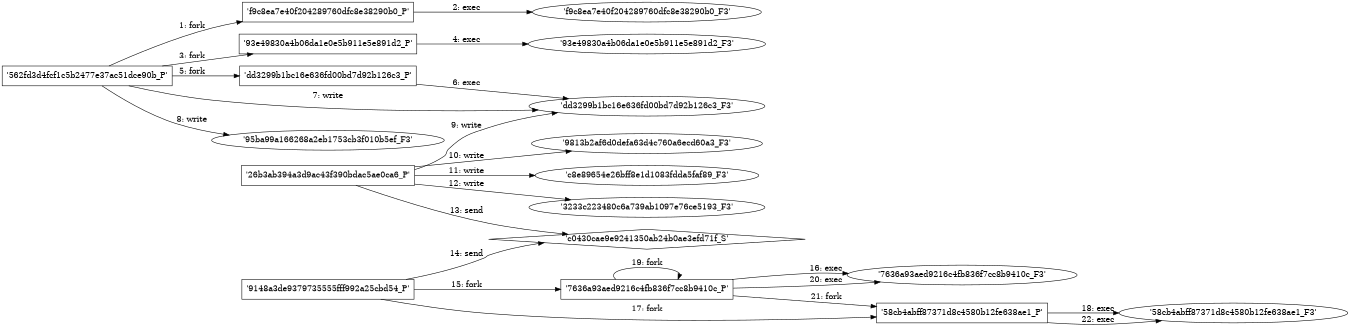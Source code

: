 digraph "D:\Learning\Paper\apt\基于CTI的攻击预警\Dataset\攻击图\ASGfromALLCTI\Indictments Put Chinese Espionage Group in the Spotlight.dot" {
rankdir="LR"
size="9"
fixedsize="false"
splines="true"
nodesep=0.3
ranksep=0
fontsize=10
overlap="scalexy"
engine= "neato"
	"'562fd3d4fcf1c5b2477e37ac51dce90b_P'" [node_type=Process shape=box]
	"'f9c8ea7e40f204289760dfc8e38290b0_P'" [node_type=Process shape=box]
	"'562fd3d4fcf1c5b2477e37ac51dce90b_P'" -> "'f9c8ea7e40f204289760dfc8e38290b0_P'" [label="1: fork"]
	"'f9c8ea7e40f204289760dfc8e38290b0_P'" [node_type=Process shape=box]
	"'f9c8ea7e40f204289760dfc8e38290b0_F3'" [node_type=File shape=ellipse]
	"'f9c8ea7e40f204289760dfc8e38290b0_P'" -> "'f9c8ea7e40f204289760dfc8e38290b0_F3'" [label="2: exec"]
	"'562fd3d4fcf1c5b2477e37ac51dce90b_P'" [node_type=Process shape=box]
	"'93e49830a4b06da1e0e5b911e5e891d2_P'" [node_type=Process shape=box]
	"'562fd3d4fcf1c5b2477e37ac51dce90b_P'" -> "'93e49830a4b06da1e0e5b911e5e891d2_P'" [label="3: fork"]
	"'93e49830a4b06da1e0e5b911e5e891d2_P'" [node_type=Process shape=box]
	"'93e49830a4b06da1e0e5b911e5e891d2_F3'" [node_type=File shape=ellipse]
	"'93e49830a4b06da1e0e5b911e5e891d2_P'" -> "'93e49830a4b06da1e0e5b911e5e891d2_F3'" [label="4: exec"]
	"'562fd3d4fcf1c5b2477e37ac51dce90b_P'" [node_type=Process shape=box]
	"'dd3299b1bc16e636fd00bd7d92b126c3_P'" [node_type=Process shape=box]
	"'562fd3d4fcf1c5b2477e37ac51dce90b_P'" -> "'dd3299b1bc16e636fd00bd7d92b126c3_P'" [label="5: fork"]
	"'dd3299b1bc16e636fd00bd7d92b126c3_P'" [node_type=Process shape=box]
	"'dd3299b1bc16e636fd00bd7d92b126c3_F3'" [node_type=File shape=ellipse]
	"'dd3299b1bc16e636fd00bd7d92b126c3_P'" -> "'dd3299b1bc16e636fd00bd7d92b126c3_F3'" [label="6: exec"]
	"'dd3299b1bc16e636fd00bd7d92b126c3_F3'" [node_type=file shape=ellipse]
	"'562fd3d4fcf1c5b2477e37ac51dce90b_P'" [node_type=Process shape=box]
	"'562fd3d4fcf1c5b2477e37ac51dce90b_P'" -> "'dd3299b1bc16e636fd00bd7d92b126c3_F3'" [label="7: write"]
	"'95ba99a166268a2eb1753cb3f010b5ef_F3'" [node_type=file shape=ellipse]
	"'562fd3d4fcf1c5b2477e37ac51dce90b_P'" [node_type=Process shape=box]
	"'562fd3d4fcf1c5b2477e37ac51dce90b_P'" -> "'95ba99a166268a2eb1753cb3f010b5ef_F3'" [label="8: write"]
	"'dd3299b1bc16e636fd00bd7d92b126c3_F3'" [node_type=file shape=ellipse]
	"'26b3ab394a3d9ac43f390bdac5ae0ca6_P'" [node_type=Process shape=box]
	"'26b3ab394a3d9ac43f390bdac5ae0ca6_P'" -> "'dd3299b1bc16e636fd00bd7d92b126c3_F3'" [label="9: write"]
	"'9813b2af6d0defa63d4c760a6ecd60a3_F3'" [node_type=file shape=ellipse]
	"'26b3ab394a3d9ac43f390bdac5ae0ca6_P'" [node_type=Process shape=box]
	"'26b3ab394a3d9ac43f390bdac5ae0ca6_P'" -> "'9813b2af6d0defa63d4c760a6ecd60a3_F3'" [label="10: write"]
	"'c8e89654e26bff8e1d1083fdda5faf89_F3'" [node_type=file shape=ellipse]
	"'26b3ab394a3d9ac43f390bdac5ae0ca6_P'" [node_type=Process shape=box]
	"'26b3ab394a3d9ac43f390bdac5ae0ca6_P'" -> "'c8e89654e26bff8e1d1083fdda5faf89_F3'" [label="11: write"]
	"'3233c223480c6a739ab1097e76ce5193_F3'" [node_type=file shape=ellipse]
	"'26b3ab394a3d9ac43f390bdac5ae0ca6_P'" [node_type=Process shape=box]
	"'26b3ab394a3d9ac43f390bdac5ae0ca6_P'" -> "'3233c223480c6a739ab1097e76ce5193_F3'" [label="12: write"]
	"'c0430cae9e9241350ab24b0ae3efd71f_S'" [node_type=Socket shape=diamond]
	"'26b3ab394a3d9ac43f390bdac5ae0ca6_P'" [node_type=Process shape=box]
	"'26b3ab394a3d9ac43f390bdac5ae0ca6_P'" -> "'c0430cae9e9241350ab24b0ae3efd71f_S'" [label="13: send"]
	"'c0430cae9e9241350ab24b0ae3efd71f_S'" [node_type=Socket shape=diamond]
	"'9148a3de9379735555fff992a25cbd54_P'" [node_type=Process shape=box]
	"'9148a3de9379735555fff992a25cbd54_P'" -> "'c0430cae9e9241350ab24b0ae3efd71f_S'" [label="14: send"]
	"'9148a3de9379735555fff992a25cbd54_P'" [node_type=Process shape=box]
	"'7636a93aed9216c4fb836f7cc8b9410c_P'" [node_type=Process shape=box]
	"'9148a3de9379735555fff992a25cbd54_P'" -> "'7636a93aed9216c4fb836f7cc8b9410c_P'" [label="15: fork"]
	"'7636a93aed9216c4fb836f7cc8b9410c_P'" [node_type=Process shape=box]
	"'7636a93aed9216c4fb836f7cc8b9410c_F3'" [node_type=File shape=ellipse]
	"'7636a93aed9216c4fb836f7cc8b9410c_P'" -> "'7636a93aed9216c4fb836f7cc8b9410c_F3'" [label="16: exec"]
	"'9148a3de9379735555fff992a25cbd54_P'" [node_type=Process shape=box]
	"'58cb4abff87371d8c4580b12fe638ae1_P'" [node_type=Process shape=box]
	"'9148a3de9379735555fff992a25cbd54_P'" -> "'58cb4abff87371d8c4580b12fe638ae1_P'" [label="17: fork"]
	"'58cb4abff87371d8c4580b12fe638ae1_P'" [node_type=Process shape=box]
	"'58cb4abff87371d8c4580b12fe638ae1_F3'" [node_type=File shape=ellipse]
	"'58cb4abff87371d8c4580b12fe638ae1_P'" -> "'58cb4abff87371d8c4580b12fe638ae1_F3'" [label="18: exec"]
	"'7636a93aed9216c4fb836f7cc8b9410c_P'" [node_type=Process shape=box]
	"'7636a93aed9216c4fb836f7cc8b9410c_P'" [node_type=Process shape=box]
	"'7636a93aed9216c4fb836f7cc8b9410c_P'" -> "'7636a93aed9216c4fb836f7cc8b9410c_P'" [label="19: fork"]
	"'7636a93aed9216c4fb836f7cc8b9410c_P'" [node_type=Process shape=box]
	"'7636a93aed9216c4fb836f7cc8b9410c_F3'" [node_type=File shape=ellipse]
	"'7636a93aed9216c4fb836f7cc8b9410c_P'" -> "'7636a93aed9216c4fb836f7cc8b9410c_F3'" [label="20: exec"]
	"'7636a93aed9216c4fb836f7cc8b9410c_P'" [node_type=Process shape=box]
	"'58cb4abff87371d8c4580b12fe638ae1_P'" [node_type=Process shape=box]
	"'7636a93aed9216c4fb836f7cc8b9410c_P'" -> "'58cb4abff87371d8c4580b12fe638ae1_P'" [label="21: fork"]
	"'58cb4abff87371d8c4580b12fe638ae1_P'" [node_type=Process shape=box]
	"'58cb4abff87371d8c4580b12fe638ae1_F3'" [node_type=File shape=ellipse]
	"'58cb4abff87371d8c4580b12fe638ae1_P'" -> "'58cb4abff87371d8c4580b12fe638ae1_F3'" [label="22: exec"]
}
